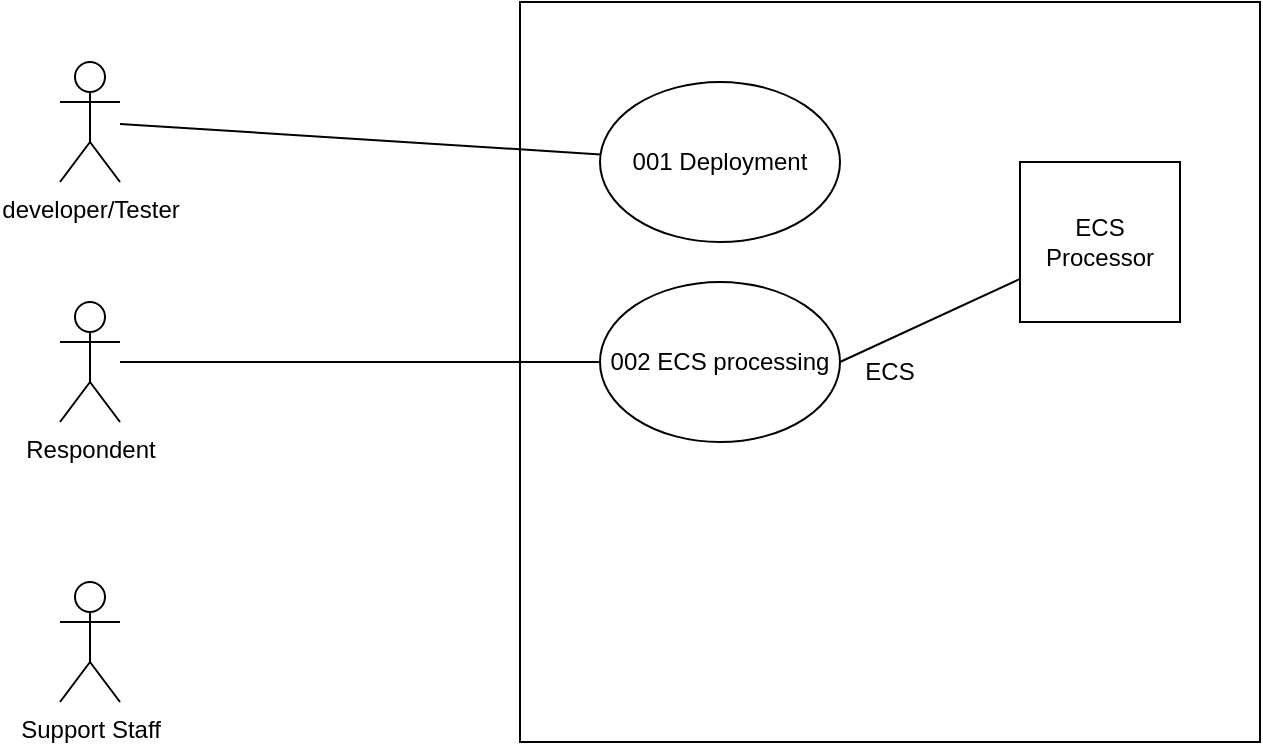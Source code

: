 <mxfile version="14.8.0" type="github">
  <diagram id="b8zHcWPSXdfKMkxwo-Ee" name="Page-1">
    <mxGraphModel dx="1186" dy="672" grid="1" gridSize="10" guides="1" tooltips="1" connect="1" arrows="1" fold="1" page="1" pageScale="1" pageWidth="850" pageHeight="1100" math="0" shadow="0">
      <root>
        <mxCell id="0" />
        <mxCell id="1" parent="0" />
        <mxCell id="iuJwQ7CgvoNoUxmFj88v-1" value="Support Staff" style="shape=umlActor;verticalLabelPosition=bottom;verticalAlign=top;html=1;" vertex="1" parent="1">
          <mxGeometry x="80" y="360" width="30" height="60" as="geometry" />
        </mxCell>
        <mxCell id="iuJwQ7CgvoNoUxmFj88v-2" value="ECS" style="whiteSpace=wrap;html=1;aspect=fixed;" vertex="1" parent="1">
          <mxGeometry x="310" y="70" width="370" height="370" as="geometry" />
        </mxCell>
        <mxCell id="iuJwQ7CgvoNoUxmFj88v-3" value="developer/Tester" style="shape=umlActor;verticalLabelPosition=bottom;verticalAlign=top;html=1;" vertex="1" parent="1">
          <mxGeometry x="80" y="100" width="30" height="60" as="geometry" />
        </mxCell>
        <mxCell id="iuJwQ7CgvoNoUxmFj88v-5" value="Respondent" style="shape=umlActor;verticalLabelPosition=bottom;verticalAlign=top;html=1;" vertex="1" parent="1">
          <mxGeometry x="80" y="220" width="30" height="60" as="geometry" />
        </mxCell>
        <mxCell id="iuJwQ7CgvoNoUxmFj88v-6" value="001 Deployment" style="ellipse;whiteSpace=wrap;html=1;" vertex="1" parent="1">
          <mxGeometry x="350" y="110" width="120" height="80" as="geometry" />
        </mxCell>
        <mxCell id="iuJwQ7CgvoNoUxmFj88v-11" value="002 ECS processing" style="ellipse;whiteSpace=wrap;html=1;" vertex="1" parent="1">
          <mxGeometry x="350" y="210" width="120" height="80" as="geometry" />
        </mxCell>
        <mxCell id="iuJwQ7CgvoNoUxmFj88v-13" value="ECS Processor" style="whiteSpace=wrap;html=1;aspect=fixed;" vertex="1" parent="1">
          <mxGeometry x="560" y="150" width="80" height="80" as="geometry" />
        </mxCell>
        <mxCell id="iuJwQ7CgvoNoUxmFj88v-19" value="" style="endArrow=none;html=1;" edge="1" parent="1" source="iuJwQ7CgvoNoUxmFj88v-3" target="iuJwQ7CgvoNoUxmFj88v-6">
          <mxGeometry width="50" height="50" relative="1" as="geometry">
            <mxPoint x="90" y="170" as="sourcePoint" />
            <mxPoint x="140" y="120" as="targetPoint" />
          </mxGeometry>
        </mxCell>
        <mxCell id="iuJwQ7CgvoNoUxmFj88v-22" value="" style="endArrow=none;html=1;exitX=1;exitY=0.5;exitDx=0;exitDy=0;" edge="1" parent="1" source="iuJwQ7CgvoNoUxmFj88v-11" target="iuJwQ7CgvoNoUxmFj88v-13">
          <mxGeometry width="50" height="50" relative="1" as="geometry">
            <mxPoint x="400" y="360" as="sourcePoint" />
            <mxPoint x="450" y="310" as="targetPoint" />
          </mxGeometry>
        </mxCell>
        <mxCell id="iuJwQ7CgvoNoUxmFj88v-23" value="" style="endArrow=none;html=1;" edge="1" parent="1" source="iuJwQ7CgvoNoUxmFj88v-5" target="iuJwQ7CgvoNoUxmFj88v-11">
          <mxGeometry width="50" height="50" relative="1" as="geometry">
            <mxPoint x="400" y="360" as="sourcePoint" />
            <mxPoint x="450" y="310" as="targetPoint" />
          </mxGeometry>
        </mxCell>
      </root>
    </mxGraphModel>
  </diagram>
</mxfile>
